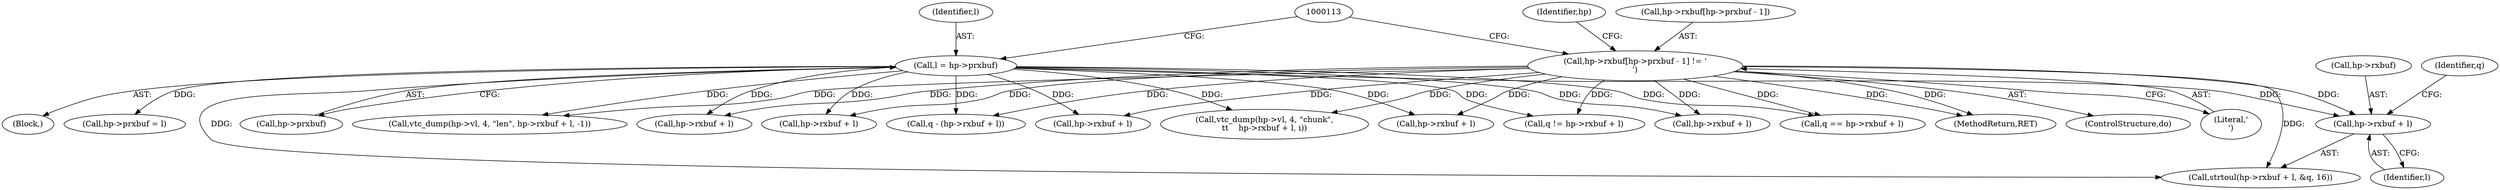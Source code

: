 digraph "0_Varnish-Cache_85e8468bec9416bd7e16b0d80cb820ecd2b330c3_1@pointer" {
"1000145" [label="(Call,hp->rxbuf + l)"];
"1000118" [label="(Call,hp->rxbuf[hp->prxbuf - 1] != '\n')"];
"1000106" [label="(Call,l = hp->prxbuf)"];
"1000228" [label="(Call,vtc_dump(hp->vl, 4, \"chunk\",\n\t\t    hp->rxbuf + l, i))"];
"1000119" [label="(Call,hp->rxbuf[hp->prxbuf - 1])"];
"1000315" [label="(MethodReturn,RET)"];
"1000108" [label="(Call,hp->prxbuf)"];
"1000163" [label="(Call,hp->rxbuf + l)"];
"1000118" [label="(Call,hp->rxbuf[hp->prxbuf - 1] != '\n')"];
"1000161" [label="(Call,q == hp->rxbuf + l)"];
"1000129" [label="(Call,vtc_dump(hp->vl, 4, \"len\", hp->rxbuf + l, -1))"];
"1000135" [label="(Call,hp->rxbuf + l)"];
"1000151" [label="(Identifier,q)"];
"1000111" [label="(ControlStructure,do)"];
"1000106" [label="(Call,l = hp->prxbuf)"];
"1000131" [label="(Identifier,hp)"];
"1000198" [label="(Call,hp->rxbuf + l)"];
"1000107" [label="(Identifier,l)"];
"1000145" [label="(Call,hp->rxbuf + l)"];
"1000149" [label="(Identifier,l)"];
"1000128" [label="(Literal,'\n')"];
"1000196" [label="(Call,q != hp->rxbuf + l)"];
"1000102" [label="(Block,)"];
"1000212" [label="(Call,hp->prxbuf = l)"];
"1000234" [label="(Call,hp->rxbuf + l)"];
"1000146" [label="(Call,hp->rxbuf)"];
"1000188" [label="(Call,q - (hp->rxbuf + l))"];
"1000190" [label="(Call,hp->rxbuf + l)"];
"1000144" [label="(Call,strtoul(hp->rxbuf + l, &q, 16))"];
"1000145" -> "1000144"  [label="AST: "];
"1000145" -> "1000149"  [label="CFG: "];
"1000146" -> "1000145"  [label="AST: "];
"1000149" -> "1000145"  [label="AST: "];
"1000151" -> "1000145"  [label="CFG: "];
"1000118" -> "1000145"  [label="DDG: "];
"1000106" -> "1000145"  [label="DDG: "];
"1000118" -> "1000111"  [label="AST: "];
"1000118" -> "1000128"  [label="CFG: "];
"1000119" -> "1000118"  [label="AST: "];
"1000128" -> "1000118"  [label="AST: "];
"1000113" -> "1000118"  [label="CFG: "];
"1000131" -> "1000118"  [label="CFG: "];
"1000118" -> "1000315"  [label="DDG: "];
"1000118" -> "1000315"  [label="DDG: "];
"1000118" -> "1000129"  [label="DDG: "];
"1000118" -> "1000135"  [label="DDG: "];
"1000118" -> "1000144"  [label="DDG: "];
"1000118" -> "1000161"  [label="DDG: "];
"1000118" -> "1000163"  [label="DDG: "];
"1000118" -> "1000188"  [label="DDG: "];
"1000118" -> "1000190"  [label="DDG: "];
"1000118" -> "1000196"  [label="DDG: "];
"1000118" -> "1000198"  [label="DDG: "];
"1000118" -> "1000228"  [label="DDG: "];
"1000118" -> "1000234"  [label="DDG: "];
"1000106" -> "1000102"  [label="AST: "];
"1000106" -> "1000108"  [label="CFG: "];
"1000107" -> "1000106"  [label="AST: "];
"1000108" -> "1000106"  [label="AST: "];
"1000113" -> "1000106"  [label="CFG: "];
"1000106" -> "1000129"  [label="DDG: "];
"1000106" -> "1000135"  [label="DDG: "];
"1000106" -> "1000144"  [label="DDG: "];
"1000106" -> "1000161"  [label="DDG: "];
"1000106" -> "1000163"  [label="DDG: "];
"1000106" -> "1000188"  [label="DDG: "];
"1000106" -> "1000190"  [label="DDG: "];
"1000106" -> "1000196"  [label="DDG: "];
"1000106" -> "1000198"  [label="DDG: "];
"1000106" -> "1000212"  [label="DDG: "];
"1000106" -> "1000228"  [label="DDG: "];
"1000106" -> "1000234"  [label="DDG: "];
}
